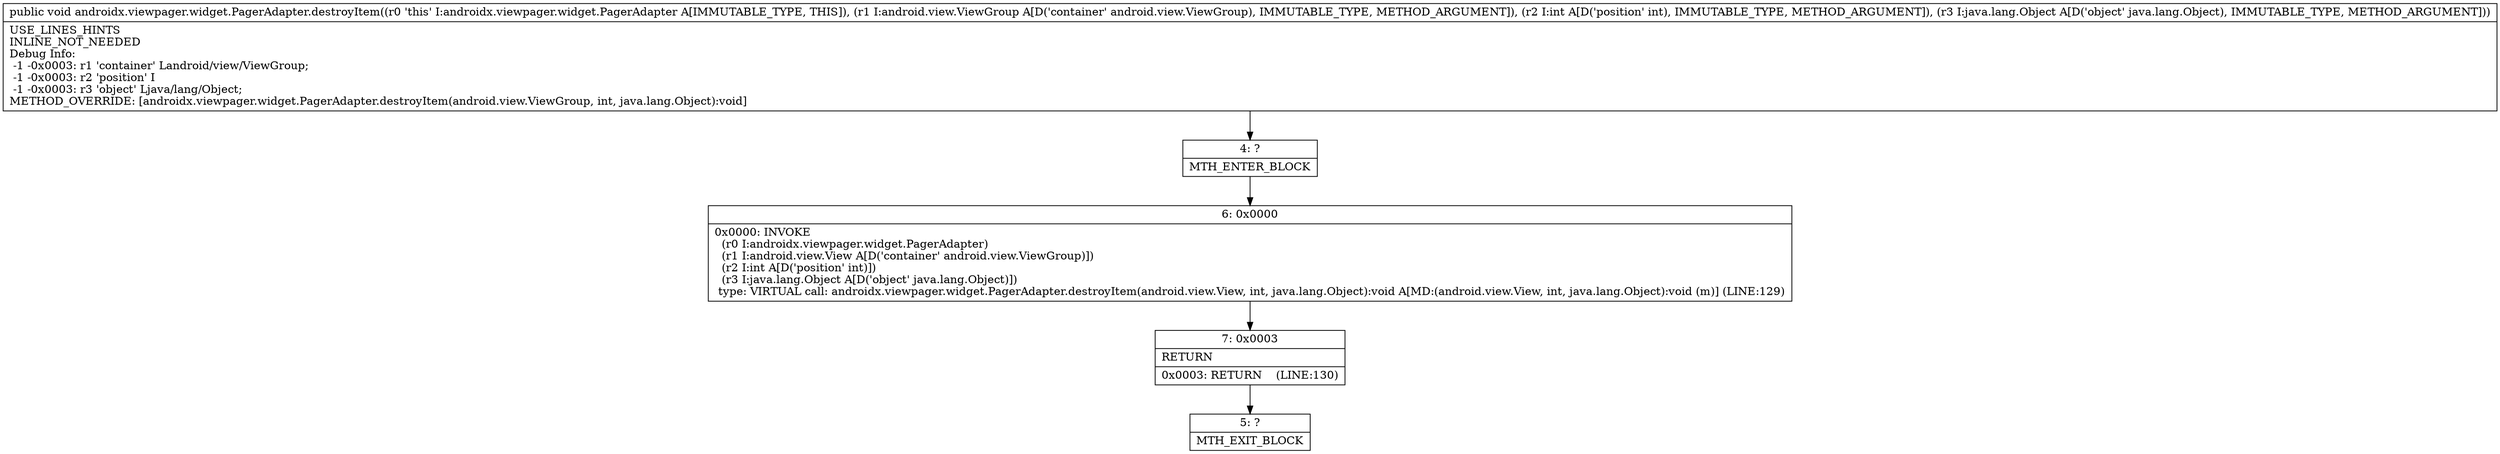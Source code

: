digraph "CFG forandroidx.viewpager.widget.PagerAdapter.destroyItem(Landroid\/view\/ViewGroup;ILjava\/lang\/Object;)V" {
Node_4 [shape=record,label="{4\:\ ?|MTH_ENTER_BLOCK\l}"];
Node_6 [shape=record,label="{6\:\ 0x0000|0x0000: INVOKE  \l  (r0 I:androidx.viewpager.widget.PagerAdapter)\l  (r1 I:android.view.View A[D('container' android.view.ViewGroup)])\l  (r2 I:int A[D('position' int)])\l  (r3 I:java.lang.Object A[D('object' java.lang.Object)])\l type: VIRTUAL call: androidx.viewpager.widget.PagerAdapter.destroyItem(android.view.View, int, java.lang.Object):void A[MD:(android.view.View, int, java.lang.Object):void (m)] (LINE:129)\l}"];
Node_7 [shape=record,label="{7\:\ 0x0003|RETURN\l|0x0003: RETURN    (LINE:130)\l}"];
Node_5 [shape=record,label="{5\:\ ?|MTH_EXIT_BLOCK\l}"];
MethodNode[shape=record,label="{public void androidx.viewpager.widget.PagerAdapter.destroyItem((r0 'this' I:androidx.viewpager.widget.PagerAdapter A[IMMUTABLE_TYPE, THIS]), (r1 I:android.view.ViewGroup A[D('container' android.view.ViewGroup), IMMUTABLE_TYPE, METHOD_ARGUMENT]), (r2 I:int A[D('position' int), IMMUTABLE_TYPE, METHOD_ARGUMENT]), (r3 I:java.lang.Object A[D('object' java.lang.Object), IMMUTABLE_TYPE, METHOD_ARGUMENT]))  | USE_LINES_HINTS\lINLINE_NOT_NEEDED\lDebug Info:\l  \-1 \-0x0003: r1 'container' Landroid\/view\/ViewGroup;\l  \-1 \-0x0003: r2 'position' I\l  \-1 \-0x0003: r3 'object' Ljava\/lang\/Object;\lMETHOD_OVERRIDE: [androidx.viewpager.widget.PagerAdapter.destroyItem(android.view.ViewGroup, int, java.lang.Object):void]\l}"];
MethodNode -> Node_4;Node_4 -> Node_6;
Node_6 -> Node_7;
Node_7 -> Node_5;
}

